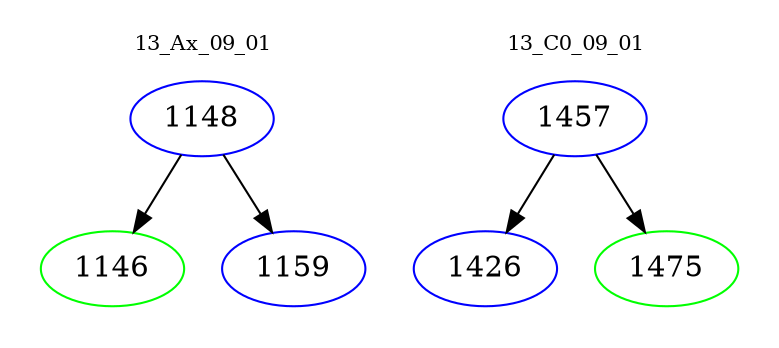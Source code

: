 digraph{
subgraph cluster_0 {
color = white
label = "13_Ax_09_01";
fontsize=10;
T0_1148 [label="1148", color="blue"]
T0_1148 -> T0_1146 [color="black"]
T0_1146 [label="1146", color="green"]
T0_1148 -> T0_1159 [color="black"]
T0_1159 [label="1159", color="blue"]
}
subgraph cluster_1 {
color = white
label = "13_C0_09_01";
fontsize=10;
T1_1457 [label="1457", color="blue"]
T1_1457 -> T1_1426 [color="black"]
T1_1426 [label="1426", color="blue"]
T1_1457 -> T1_1475 [color="black"]
T1_1475 [label="1475", color="green"]
}
}
